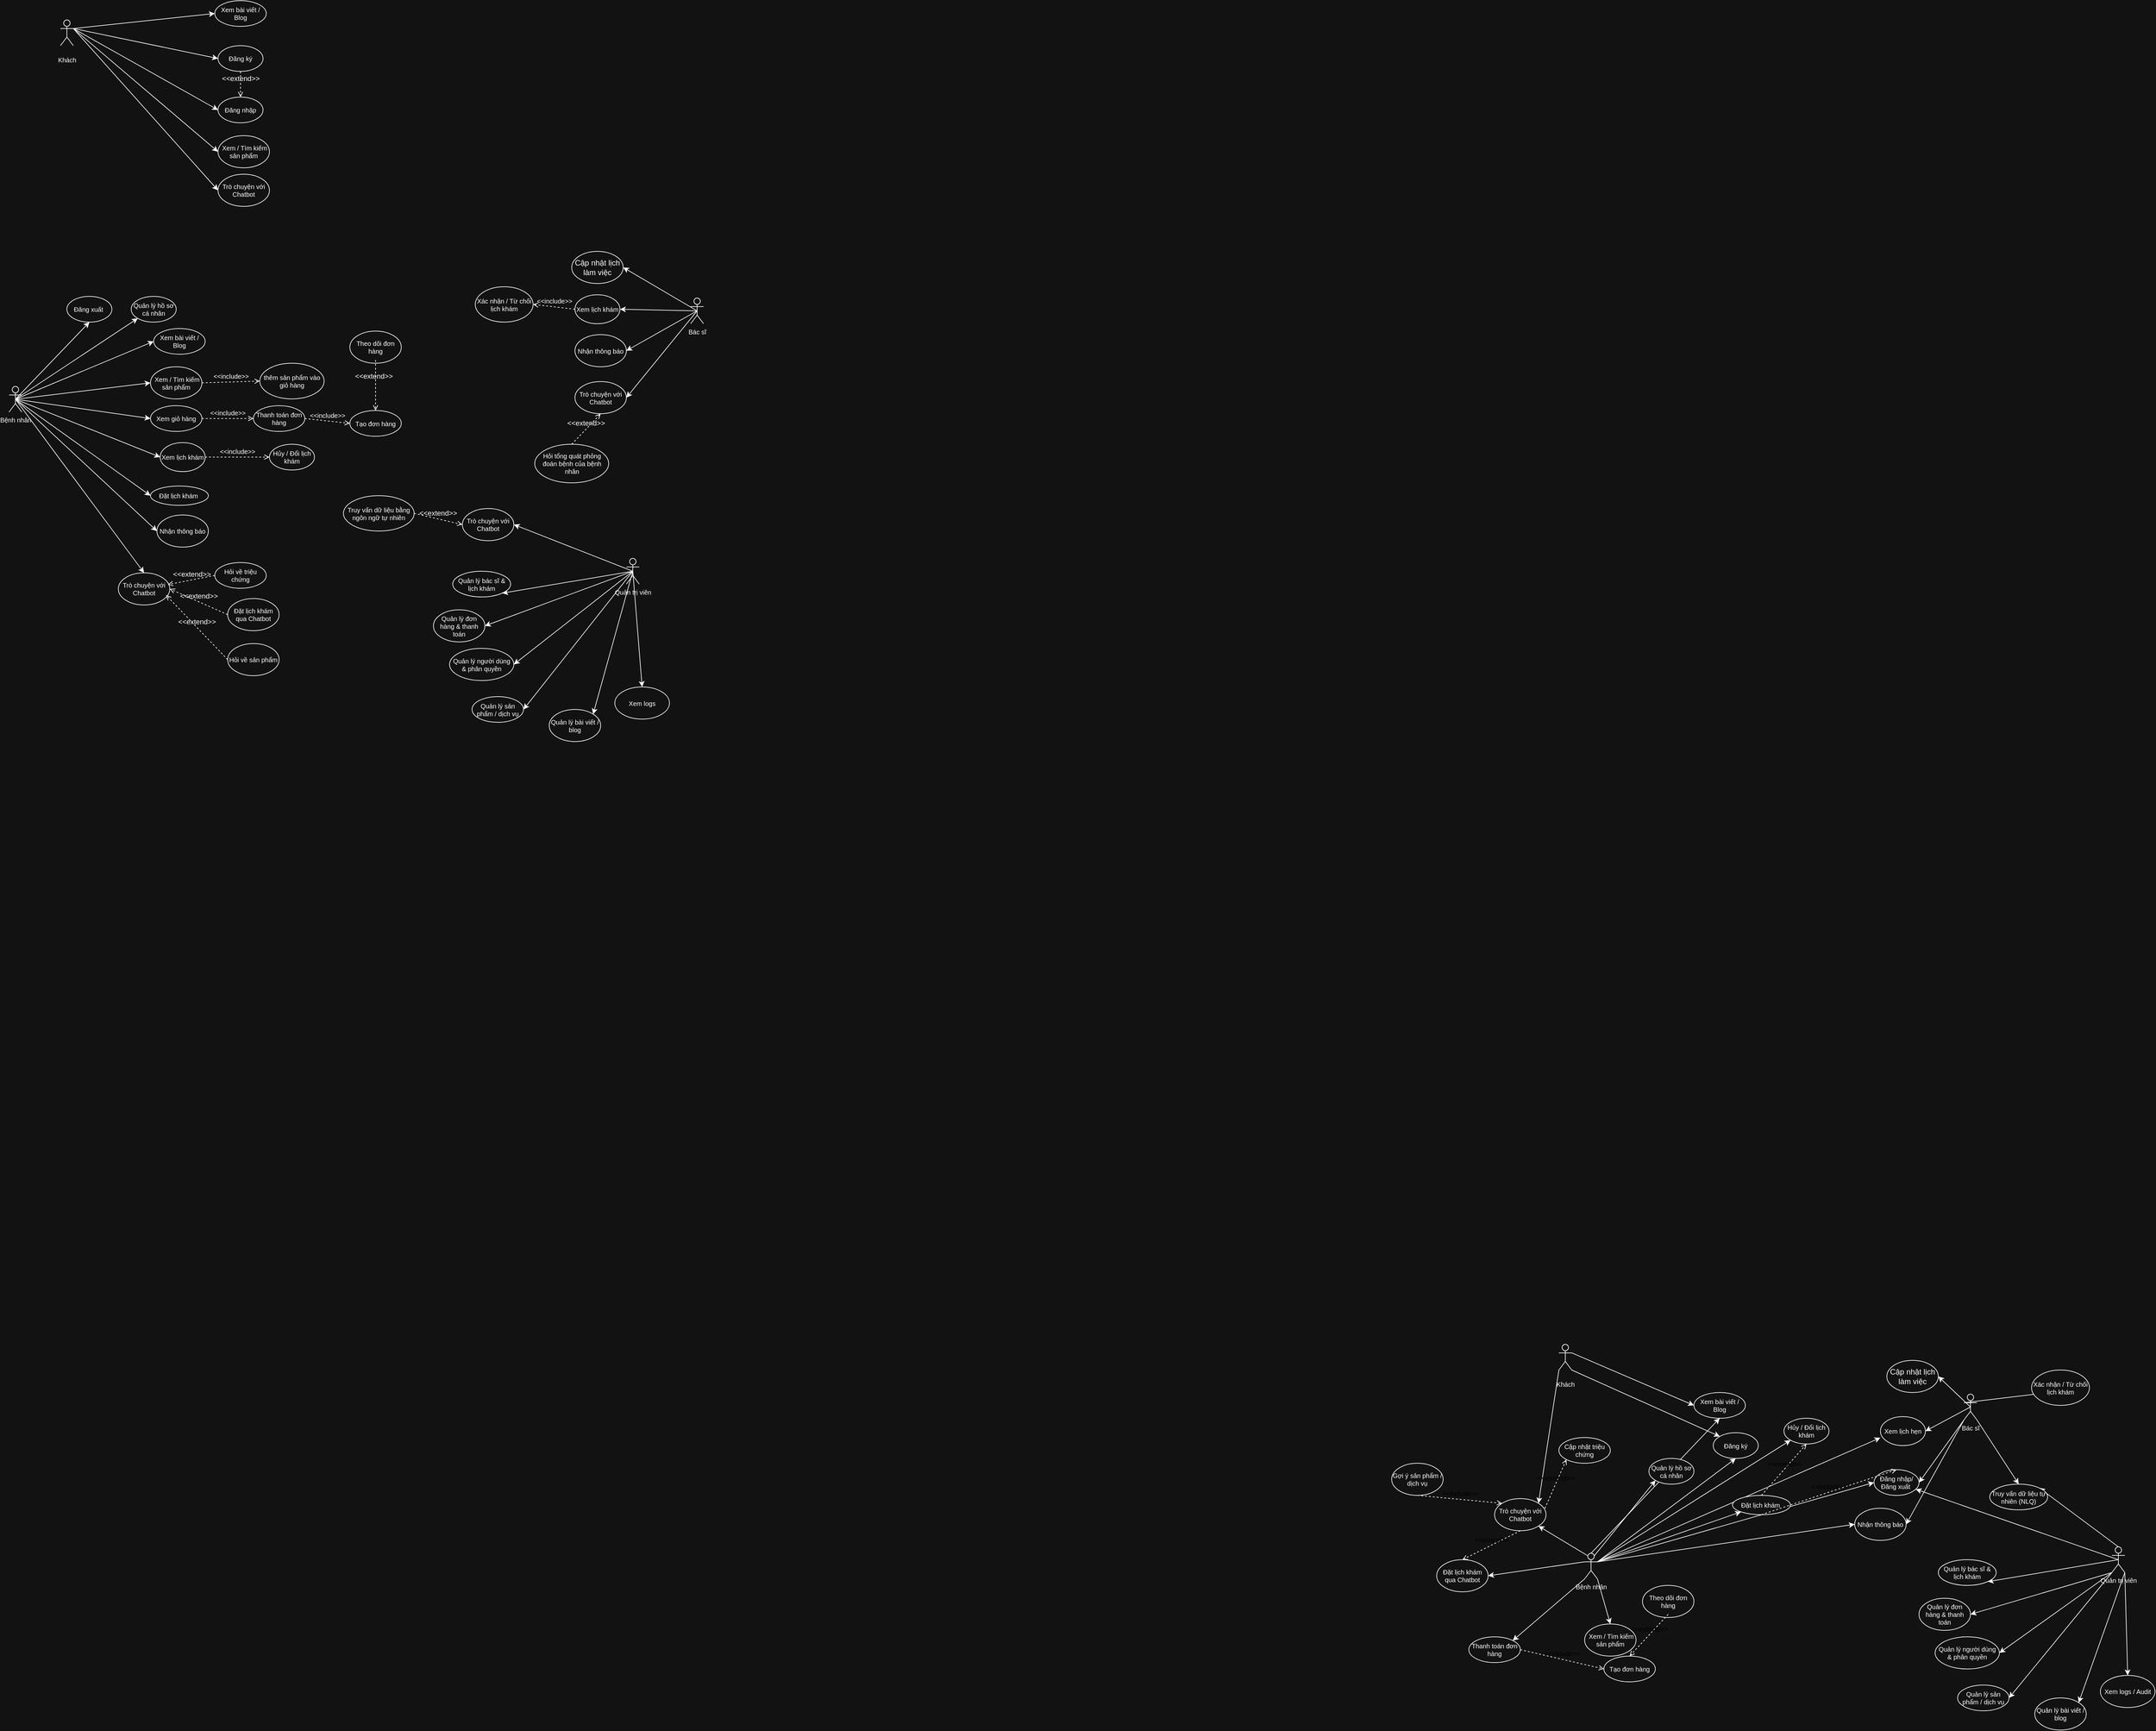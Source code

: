 <mxfile version="28.1.0">
  <diagram name="Tổng quan usecase" id="YtuED7rXSWkW6mltu2dS">
    <mxGraphModel dx="3809" dy="1382" grid="1" gridSize="10" guides="1" tooltips="1" connect="1" arrows="1" fold="1" page="1" pageScale="1" pageWidth="827" pageHeight="1169" background="#121212" math="0" shadow="0">
      <root>
        <mxCell id="0" />
        <mxCell id="1" parent="0" />
        <mxCell id="6rnab73OeRJo71UnPsnl-2" style="rounded=0;orthogonalLoop=1;jettySize=auto;html=1;exitX=0.5;exitY=0.5;exitDx=0;exitDy=0;exitPerimeter=0;entryX=0;entryY=1;entryDx=0;entryDy=0;fontSize=10;strokeColor=#FFFFFF;fillColor=#FFFFFF;" parent="1" source="6rnab73OeRJo71UnPsnl-13" target="6rnab73OeRJo71UnPsnl-35" edge="1">
          <mxGeometry relative="1" as="geometry" />
        </mxCell>
        <mxCell id="6rnab73OeRJo71UnPsnl-3" style="rounded=0;orthogonalLoop=1;jettySize=auto;html=1;exitX=0.5;exitY=0.5;exitDx=0;exitDy=0;exitPerimeter=0;entryX=0.5;entryY=1;entryDx=0;entryDy=0;fontSize=10;strokeColor=#FFFFFF;fillColor=#FFFFFF;" parent="1" source="6rnab73OeRJo71UnPsnl-13" target="6rnab73OeRJo71UnPsnl-34" edge="1">
          <mxGeometry relative="1" as="geometry" />
        </mxCell>
        <mxCell id="6rnab73OeRJo71UnPsnl-4" style="rounded=0;orthogonalLoop=1;jettySize=auto;html=1;exitX=0.5;exitY=0.5;exitDx=0;exitDy=0;exitPerimeter=0;entryX=0;entryY=0.5;entryDx=0;entryDy=0;fontSize=10;strokeColor=#FFFFFF;fillColor=#FFFFFF;" parent="1" source="6rnab73OeRJo71UnPsnl-13" target="6rnab73OeRJo71UnPsnl-36" edge="1">
          <mxGeometry relative="1" as="geometry" />
        </mxCell>
        <mxCell id="6rnab73OeRJo71UnPsnl-5" style="rounded=0;orthogonalLoop=1;jettySize=auto;html=1;exitX=0.5;exitY=0.5;exitDx=0;exitDy=0;exitPerimeter=0;entryX=0;entryY=0.5;entryDx=0;entryDy=0;fontSize=10;strokeColor=#FFFFFF;fillColor=#FFFFFF;" parent="1" source="6rnab73OeRJo71UnPsnl-13" target="6rnab73OeRJo71UnPsnl-44" edge="1">
          <mxGeometry relative="1" as="geometry" />
        </mxCell>
        <mxCell id="6rnab73OeRJo71UnPsnl-6" style="rounded=0;orthogonalLoop=1;jettySize=auto;html=1;exitX=0.5;exitY=0.5;exitDx=0;exitDy=0;exitPerimeter=0;entryX=0;entryY=0.5;entryDx=0;entryDy=0;fontSize=10;strokeColor=#FFFFFF;fillColor=#FFFFFF;" parent="1" source="6rnab73OeRJo71UnPsnl-13" target="6rnab73OeRJo71UnPsnl-40" edge="1">
          <mxGeometry relative="1" as="geometry" />
        </mxCell>
        <mxCell id="6rnab73OeRJo71UnPsnl-7" style="rounded=0;orthogonalLoop=1;jettySize=auto;html=1;exitX=0.5;exitY=0.5;exitDx=0;exitDy=0;exitPerimeter=0;entryX=0.5;entryY=0;entryDx=0;entryDy=0;fontSize=10;strokeColor=#FFFFFF;fillColor=#FFFFFF;" parent="1" source="6rnab73OeRJo71UnPsnl-13" target="6rnab73OeRJo71UnPsnl-42" edge="1">
          <mxGeometry relative="1" as="geometry" />
        </mxCell>
        <mxCell id="6rnab73OeRJo71UnPsnl-9" style="rounded=0;orthogonalLoop=1;jettySize=auto;html=1;exitX=0.5;exitY=0.5;exitDx=0;exitDy=0;exitPerimeter=0;entryX=0;entryY=0.5;entryDx=0;entryDy=0;fontSize=10;strokeColor=#FFFFFF;fillColor=#FFFFFF;" parent="1" source="6rnab73OeRJo71UnPsnl-13" target="6rnab73OeRJo71UnPsnl-45" edge="1">
          <mxGeometry relative="1" as="geometry" />
        </mxCell>
        <mxCell id="6rnab73OeRJo71UnPsnl-10" style="rounded=0;orthogonalLoop=1;jettySize=auto;html=1;exitX=0.5;exitY=0.5;exitDx=0;exitDy=0;exitPerimeter=0;entryX=0;entryY=0.5;entryDx=0;entryDy=0;fontSize=10;strokeColor=#FFFFFF;fillColor=#FFFFFF;" parent="1" source="6rnab73OeRJo71UnPsnl-13" target="emIFQkIN_60Ksdg_QMY8-164" edge="1">
          <mxGeometry relative="1" as="geometry" />
        </mxCell>
        <mxCell id="6rnab73OeRJo71UnPsnl-11" style="rounded=0;orthogonalLoop=1;jettySize=auto;html=1;exitX=0.5;exitY=0.5;exitDx=0;exitDy=0;exitPerimeter=0;entryX=0;entryY=0.5;entryDx=0;entryDy=0;strokeColor=#FFFFFF;fillColor=#FFFFFF;" parent="1" source="6rnab73OeRJo71UnPsnl-13" target="6rnab73OeRJo71UnPsnl-49" edge="1">
          <mxGeometry relative="1" as="geometry" />
        </mxCell>
        <mxCell id="6rnab73OeRJo71UnPsnl-13" value="&lt;font style=&quot;color: rgb(255, 255, 255);&quot;&gt;Bệnh nhân&lt;/font&gt;" style="shape=umlActor;verticalLabelPosition=bottom;verticalAlign=top;html=1;outlineConnect=0;fontSize=10;strokeColor=#FFFFFF;fillColor=#121212;" parent="1" vertex="1">
          <mxGeometry x="-260" y="1480" width="20" height="40" as="geometry" />
        </mxCell>
        <mxCell id="6rnab73OeRJo71UnPsnl-22" style="rounded=0;orthogonalLoop=1;jettySize=auto;html=1;exitX=0.5;exitY=0.5;exitDx=0;exitDy=0;exitPerimeter=0;entryX=1;entryY=0.5;entryDx=0;entryDy=0;fontSize=10;strokeColor=#FFFFFF;fillColor=#FFFFFF;" parent="1" source="6rnab73OeRJo71UnPsnl-28" target="6rnab73OeRJo71UnPsnl-55" edge="1">
          <mxGeometry relative="1" as="geometry" />
        </mxCell>
        <mxCell id="6rnab73OeRJo71UnPsnl-23" style="rounded=0;orthogonalLoop=1;jettySize=auto;html=1;exitX=0.5;exitY=0.5;exitDx=0;exitDy=0;exitPerimeter=0;entryX=1;entryY=0.5;entryDx=0;entryDy=0;fontSize=10;strokeColor=#FFFFFF;fillColor=#FFFFFF;" parent="1" source="6rnab73OeRJo71UnPsnl-28" target="6rnab73OeRJo71UnPsnl-51" edge="1">
          <mxGeometry relative="1" as="geometry" />
        </mxCell>
        <mxCell id="6rnab73OeRJo71UnPsnl-24" style="rounded=0;orthogonalLoop=1;jettySize=auto;html=1;exitX=0.5;exitY=0.5;exitDx=0;exitDy=0;exitPerimeter=0;entryX=1;entryY=0;entryDx=0;entryDy=0;fontSize=10;strokeColor=#FFFFFF;fillColor=#FFFFFF;" parent="1" source="6rnab73OeRJo71UnPsnl-28" target="6rnab73OeRJo71UnPsnl-50" edge="1">
          <mxGeometry relative="1" as="geometry" />
        </mxCell>
        <mxCell id="6rnab73OeRJo71UnPsnl-25" style="rounded=0;orthogonalLoop=1;jettySize=auto;html=1;exitX=0.5;exitY=0.5;exitDx=0;exitDy=0;exitPerimeter=0;entryX=1;entryY=1;entryDx=0;entryDy=0;fontSize=10;strokeColor=#FFFFFF;fillColor=#FFFFFF;" parent="1" source="6rnab73OeRJo71UnPsnl-28" target="6rnab73OeRJo71UnPsnl-53" edge="1">
          <mxGeometry relative="1" as="geometry" />
        </mxCell>
        <mxCell id="6rnab73OeRJo71UnPsnl-26" style="rounded=0;orthogonalLoop=1;jettySize=auto;html=1;exitX=0.5;exitY=0.5;exitDx=0;exitDy=0;exitPerimeter=0;entryX=1;entryY=0.5;entryDx=0;entryDy=0;fontSize=10;strokeColor=#FFFFFF;fillColor=#FFFFFF;" parent="1" source="6rnab73OeRJo71UnPsnl-28" target="6rnab73OeRJo71UnPsnl-54" edge="1">
          <mxGeometry relative="1" as="geometry" />
        </mxCell>
        <mxCell id="6rnab73OeRJo71UnPsnl-27" style="rounded=0;orthogonalLoop=1;jettySize=auto;html=1;exitX=0.5;exitY=0.5;exitDx=0;exitDy=0;exitPerimeter=0;entryX=1;entryY=0.5;entryDx=0;entryDy=0;fontSize=10;strokeColor=#FFFFFF;fillColor=#FFFFFF;" parent="1" source="6rnab73OeRJo71UnPsnl-28" target="emIFQkIN_60Ksdg_QMY8-182" edge="1">
          <mxGeometry relative="1" as="geometry" />
        </mxCell>
        <mxCell id="6rnab73OeRJo71UnPsnl-28" value="&lt;font style=&quot;color: rgb(255, 255, 255);&quot;&gt;Quản trị viên&lt;/font&gt;" style="shape=umlActor;verticalLabelPosition=bottom;verticalAlign=top;html=1;outlineConnect=0;fontSize=10;strokeColor=#FFFFFF;fillColor=#121212;" parent="1" vertex="1">
          <mxGeometry x="700" y="1747.5" width="20" height="40" as="geometry" />
        </mxCell>
        <mxCell id="6rnab73OeRJo71UnPsnl-34" value="&lt;span&gt;&lt;font style=&quot;color: rgb(255, 255, 255);&quot;&gt;Đăng xuất&amp;nbsp;&lt;/font&gt;&lt;/span&gt;" style="ellipse;whiteSpace=wrap;html=1;fontSize=10;strokeColor=#FFFFFF;fillColor=#121212;" parent="1" vertex="1">
          <mxGeometry x="-170" y="1340" width="70" height="40" as="geometry" />
        </mxCell>
        <mxCell id="6rnab73OeRJo71UnPsnl-35" value="&lt;span&gt;&lt;font style=&quot;color: rgb(255, 255, 255);&quot;&gt;Quản lý hồ sơ cá nhân&lt;/font&gt;&lt;/span&gt;" style="ellipse;whiteSpace=wrap;html=1;fontSize=10;strokeColor=#FFFFFF;fillColor=#121212;" parent="1" vertex="1">
          <mxGeometry x="-70" y="1340" width="70" height="40" as="geometry" />
        </mxCell>
        <mxCell id="6rnab73OeRJo71UnPsnl-36" value="&lt;span&gt;&lt;font style=&quot;color: rgb(255, 255, 255);&quot;&gt;Đặt lịch khám&amp;nbsp;&lt;/font&gt;&lt;/span&gt;" style="ellipse;whiteSpace=wrap;html=1;fontSize=10;strokeColor=#FFFFFF;fillColor=#121212;" parent="1" vertex="1">
          <mxGeometry x="-40" y="1635" width="90" height="30" as="geometry" />
        </mxCell>
        <mxCell id="6rnab73OeRJo71UnPsnl-38" value="&lt;font style=&quot;color: rgb(255, 255, 255);&quot;&gt;Hủy / Đổi lịch khám&lt;/font&gt;" style="ellipse;whiteSpace=wrap;html=1;fontSize=10;strokeColor=#FFFFFF;fillColor=#121212;" parent="1" vertex="1">
          <mxGeometry x="145" y="1570" width="70" height="40" as="geometry" />
        </mxCell>
        <mxCell id="6rnab73OeRJo71UnPsnl-40" value="&lt;font style=&quot;color: rgb(255, 255, 255);&quot;&gt;Xem lịch khám&lt;/font&gt;" style="ellipse;whiteSpace=wrap;html=1;fontSize=10;strokeColor=#FFFFFF;fillColor=#121212;" parent="1" vertex="1">
          <mxGeometry x="-25" y="1567.5" width="70" height="45" as="geometry" />
        </mxCell>
        <mxCell id="6rnab73OeRJo71UnPsnl-42" value="&lt;font style=&quot;color: rgb(255, 255, 255);&quot;&gt;Trò chuyện với Chatbot&lt;/font&gt;" style="ellipse;whiteSpace=wrap;html=1;fontSize=10;strokeColor=#FFFFFF;fillColor=#121212;" parent="1" vertex="1">
          <mxGeometry x="-90" y="1770" width="80" height="50" as="geometry" />
        </mxCell>
        <mxCell id="6rnab73OeRJo71UnPsnl-43" value="&lt;font style=&quot;color: rgb(255, 255, 255);&quot;&gt;Hỏi về triệu chứng&lt;/font&gt;" style="ellipse;whiteSpace=wrap;html=1;fontSize=10;strokeColor=#FFFFFF;fillColor=#121212;" parent="1" vertex="1">
          <mxGeometry x="60" y="1754" width="80" height="40" as="geometry" />
        </mxCell>
        <mxCell id="6rnab73OeRJo71UnPsnl-44" value="&lt;font style=&quot;color: rgb(255, 255, 255);&quot;&gt;Nhận thông báo&lt;/font&gt;" style="ellipse;whiteSpace=wrap;html=1;fontSize=10;strokeColor=#FFFFFF;fillColor=#121212;" parent="1" vertex="1">
          <mxGeometry x="-30" y="1680" width="80" height="50" as="geometry" />
        </mxCell>
        <mxCell id="6rnab73OeRJo71UnPsnl-45" value="&lt;font style=&quot;color: rgb(255, 255, 255);&quot;&gt;&amp;nbsp;Xem / Tìm kiếm sản phẩm&lt;/font&gt;" style="ellipse;whiteSpace=wrap;html=1;fontSize=10;strokeColor=#FFFFFF;fillColor=#121212;" parent="1" vertex="1">
          <mxGeometry x="-40" y="1449.5" width="80" height="50" as="geometry" />
        </mxCell>
        <mxCell id="6rnab73OeRJo71UnPsnl-46" value="&lt;font style=&quot;color: rgb(255, 255, 255);&quot;&gt;Tạo đơn hàng&lt;/font&gt;" style="ellipse;whiteSpace=wrap;html=1;fontSize=10;strokeColor=#FFFFFF;fillColor=#121212;" parent="1" vertex="1">
          <mxGeometry x="270" y="1517.5" width="80" height="40" as="geometry" />
        </mxCell>
        <mxCell id="6rnab73OeRJo71UnPsnl-47" value="&lt;font style=&quot;color: rgb(255, 255, 255);&quot;&gt;Thanh toán đơn hàng&lt;/font&gt;" style="ellipse;whiteSpace=wrap;html=1;fontSize=10;strokeColor=#FFFFFF;fillColor=#121212;" parent="1" vertex="1">
          <mxGeometry x="120" y="1510" width="80" height="40" as="geometry" />
        </mxCell>
        <mxCell id="6rnab73OeRJo71UnPsnl-48" value="&lt;font style=&quot;color: rgb(255, 255, 255);&quot;&gt;Theo dõi đơn hàng&lt;/font&gt;" style="ellipse;whiteSpace=wrap;html=1;fontSize=10;strokeColor=#FFFFFF;fillColor=#121212;" parent="1" vertex="1">
          <mxGeometry x="270" y="1394" width="80" height="50" as="geometry" />
        </mxCell>
        <mxCell id="6rnab73OeRJo71UnPsnl-49" value="&lt;font&gt;&lt;font style=&quot;color: rgb(255, 255, 255);&quot;&gt;Xem bài viết / Blog&lt;/font&gt;&lt;br&gt;&lt;/font&gt;" style="ellipse;whiteSpace=wrap;html=1;fontSize=10;strokeColor=#FFFFFF;fillColor=#121212;" parent="1" vertex="1">
          <mxGeometry x="-35" y="1390" width="80" height="40" as="geometry" />
        </mxCell>
        <mxCell id="6rnab73OeRJo71UnPsnl-50" value="&lt;font style=&quot;color: rgb(255, 255, 255);&quot;&gt;Quản lý bài viết / blog&lt;/font&gt;" style="ellipse;whiteSpace=wrap;html=1;fontSize=10;strokeColor=#FFFFFF;fillColor=#121212;" parent="1" vertex="1">
          <mxGeometry x="580" y="1982.5" width="80" height="50" as="geometry" />
        </mxCell>
        <mxCell id="6rnab73OeRJo71UnPsnl-51" value="&lt;font style=&quot;color: rgb(255, 255, 255);&quot;&gt;Quản lý người dùng &amp;amp; phân quyền&lt;/font&gt;" style="ellipse;whiteSpace=wrap;html=1;fontSize=10;strokeColor=#FFFFFF;fillColor=#121212;" parent="1" vertex="1">
          <mxGeometry x="425" y="1887.5" width="100" height="50" as="geometry" />
        </mxCell>
        <mxCell id="6rnab73OeRJo71UnPsnl-52" style="edgeStyle=orthogonalEdgeStyle;rounded=0;orthogonalLoop=1;jettySize=auto;html=1;exitX=0.5;exitY=1;exitDx=0;exitDy=0;strokeColor=#FFFFFF;fillColor=#FFFFFF;" parent="1" source="6rnab73OeRJo71UnPsnl-53" edge="1">
          <mxGeometry relative="1" as="geometry">
            <mxPoint x="470" y="1797.5" as="targetPoint" />
          </mxGeometry>
        </mxCell>
        <mxCell id="6rnab73OeRJo71UnPsnl-53" value="&lt;font style=&quot;color: rgb(255, 255, 255);&quot;&gt;Quản lý bác sĩ &amp;amp; lịch khám&lt;/font&gt;" style="ellipse;whiteSpace=wrap;html=1;fontSize=10;strokeColor=#FFFFFF;fillColor=#121212;" parent="1" vertex="1">
          <mxGeometry x="430" y="1767.5" width="90" height="40" as="geometry" />
        </mxCell>
        <mxCell id="6rnab73OeRJo71UnPsnl-54" value="&lt;font style=&quot;color: rgb(255, 255, 255);&quot;&gt;Quản lý sản phẩm / dịch vụ&lt;/font&gt;" style="ellipse;whiteSpace=wrap;html=1;fontSize=10;strokeColor=#FFFFFF;fillColor=#121212;" parent="1" vertex="1">
          <mxGeometry x="460" y="1962.5" width="80" height="40" as="geometry" />
        </mxCell>
        <mxCell id="6rnab73OeRJo71UnPsnl-55" value="&lt;font style=&quot;color: rgb(255, 255, 255);&quot;&gt;Quản lý đơn hàng &amp;amp; thanh toán&lt;/font&gt;" style="ellipse;whiteSpace=wrap;html=1;fontSize=10;strokeColor=#FFFFFF;fillColor=#121212;" parent="1" vertex="1">
          <mxGeometry x="400" y="1827.5" width="80" height="50" as="geometry" />
        </mxCell>
        <mxCell id="6rnab73OeRJo71UnPsnl-56" value="&lt;font style=&quot;color: rgb(255, 255, 255);&quot;&gt;Truy vấn dữ liệu bằng ngôn ngữ tự nhiên&lt;/font&gt;" style="ellipse;whiteSpace=wrap;html=1;fontSize=10;strokeColor=#FFFFFF;fillColor=#121212;" parent="1" vertex="1">
          <mxGeometry x="260" y="1650" width="110" height="55" as="geometry" />
        </mxCell>
        <mxCell id="6rnab73OeRJo71UnPsnl-57" value="&lt;font style=&quot;color: rgb(255, 255, 255);&quot;&gt;Xem logs&lt;/font&gt;" style="ellipse;whiteSpace=wrap;html=1;fontSize=10;strokeColor=#FFFFFF;fillColor=#121212;" parent="1" vertex="1">
          <mxGeometry x="682" y="1947.5" width="85" height="50" as="geometry" />
        </mxCell>
        <mxCell id="6rnab73OeRJo71UnPsnl-58" value="&lt;font style=&quot;color: rgb(255, 255, 255);&quot;&gt;Hỏi về sản phẩm&lt;/font&gt;" style="ellipse;whiteSpace=wrap;html=1;fontSize=10;strokeColor=#FFFFFF;fillColor=#121212;" parent="1" vertex="1">
          <mxGeometry x="80" y="1880" width="80" height="50" as="geometry" />
        </mxCell>
        <mxCell id="6rnab73OeRJo71UnPsnl-60" value="&lt;font style=&quot;color: rgb(255, 255, 255);&quot;&gt;Đặt lịch khám qua Chatbot&lt;/font&gt;" style="ellipse;whiteSpace=wrap;html=1;fontSize=10;strokeColor=#FFFFFF;fillColor=#121212;" parent="1" vertex="1">
          <mxGeometry x="80" y="1810" width="80" height="50" as="geometry" />
        </mxCell>
        <mxCell id="6rnab73OeRJo71UnPsnl-62" value="&lt;font style=&quot;color: rgb(255, 255, 255);&quot;&gt;&amp;lt;&amp;lt;include&amp;gt;&amp;gt;&lt;/font&gt;" style="html=1;verticalAlign=bottom;labelBackgroundColor=none;endArrow=open;endFill=0;dashed=1;rounded=0;exitX=1;exitY=0.5;exitDx=0;exitDy=0;entryX=0;entryY=0.5;entryDx=0;entryDy=0;fontSize=10;strokeColor=#FFFFFF;fillColor=#FFFFFF;" parent="1" source="6rnab73OeRJo71UnPsnl-47" target="6rnab73OeRJo71UnPsnl-46" edge="1">
          <mxGeometry width="160" relative="1" as="geometry">
            <mxPoint x="370" y="1655" as="sourcePoint" />
            <mxPoint x="530" y="1655" as="targetPoint" />
          </mxGeometry>
        </mxCell>
        <mxCell id="6rnab73OeRJo71UnPsnl-63" style="rounded=0;orthogonalLoop=1;jettySize=auto;html=1;exitX=0.5;exitY=0.5;exitDx=0;exitDy=0;exitPerimeter=0;entryX=0.5;entryY=0;entryDx=0;entryDy=0;fontSize=10;strokeColor=#FFFFFF;fillColor=#FFFFFF;" parent="1" source="6rnab73OeRJo71UnPsnl-28" target="6rnab73OeRJo71UnPsnl-57" edge="1">
          <mxGeometry relative="1" as="geometry" />
        </mxCell>
        <mxCell id="6rnab73OeRJo71UnPsnl-64" value="&lt;font style=&quot;color: rgb(255, 255, 255);&quot;&gt;&amp;lt;&amp;lt;extend&amp;gt;&amp;gt;&lt;/font&gt;" style="html=1;verticalAlign=bottom;labelBackgroundColor=none;endArrow=open;endFill=0;dashed=1;rounded=0;exitX=0.5;exitY=0.9;exitDx=0;exitDy=0;entryX=0.5;entryY=0;entryDx=0;entryDy=0;exitPerimeter=0;strokeColor=#FFFFFF;fillColor=#FFFFFF;" parent="1" source="6rnab73OeRJo71UnPsnl-48" target="6rnab73OeRJo71UnPsnl-46" edge="1">
          <mxGeometry x="-0.15" y="-3" width="160" relative="1" as="geometry">
            <mxPoint x="380" y="1475" as="sourcePoint" />
            <mxPoint x="540" y="1475" as="targetPoint" />
            <mxPoint as="offset" />
          </mxGeometry>
        </mxCell>
        <mxCell id="emIFQkIN_60Ksdg_QMY8-71" style="rounded=0;orthogonalLoop=1;jettySize=auto;html=1;exitX=1;exitY=0.333;exitDx=0;exitDy=0;exitPerimeter=0;entryX=0.5;entryY=1;entryDx=0;entryDy=0;fontSize=10;strokeColor=#FFFFFF;fillColor=#FFFFFF;" parent="1" source="emIFQkIN_60Ksdg_QMY8-83" target="emIFQkIN_60Ksdg_QMY8-103" edge="1">
          <mxGeometry relative="1" as="geometry" />
        </mxCell>
        <mxCell id="emIFQkIN_60Ksdg_QMY8-72" style="rounded=0;orthogonalLoop=1;jettySize=auto;html=1;exitX=0.75;exitY=0.1;exitDx=0;exitDy=0;exitPerimeter=0;entryX=0;entryY=1;entryDx=0;entryDy=0;fontSize=10;strokeColor=#FFFFFF;fillColor=#FFFFFF;" parent="1" source="emIFQkIN_60Ksdg_QMY8-83" target="emIFQkIN_60Ksdg_QMY8-105" edge="1">
          <mxGeometry relative="1" as="geometry" />
        </mxCell>
        <mxCell id="emIFQkIN_60Ksdg_QMY8-73" style="rounded=0;orthogonalLoop=1;jettySize=auto;html=1;exitX=1;exitY=0.333;exitDx=0;exitDy=0;exitPerimeter=0;entryX=0;entryY=0.5;entryDx=0;entryDy=0;fontSize=10;strokeColor=#FFFFFF;fillColor=#FFFFFF;" parent="1" source="emIFQkIN_60Ksdg_QMY8-83" target="emIFQkIN_60Ksdg_QMY8-104" edge="1">
          <mxGeometry relative="1" as="geometry" />
        </mxCell>
        <mxCell id="emIFQkIN_60Ksdg_QMY8-74" style="rounded=0;orthogonalLoop=1;jettySize=auto;html=1;exitX=1;exitY=0.333;exitDx=0;exitDy=0;exitPerimeter=0;entryX=0;entryY=1;entryDx=0;entryDy=0;fontSize=10;strokeColor=#FFFFFF;fillColor=#FFFFFF;" parent="1" source="emIFQkIN_60Ksdg_QMY8-83" target="emIFQkIN_60Ksdg_QMY8-106" edge="1">
          <mxGeometry relative="1" as="geometry" />
        </mxCell>
        <mxCell id="emIFQkIN_60Ksdg_QMY8-75" style="rounded=0;orthogonalLoop=1;jettySize=auto;html=1;exitX=1;exitY=0.333;exitDx=0;exitDy=0;exitPerimeter=0;entryX=0;entryY=0.5;entryDx=0;entryDy=0;fontSize=10;strokeColor=#FFFFFF;fillColor=#FFFFFF;" parent="1" source="emIFQkIN_60Ksdg_QMY8-83" target="emIFQkIN_60Ksdg_QMY8-114" edge="1">
          <mxGeometry relative="1" as="geometry" />
        </mxCell>
        <mxCell id="emIFQkIN_60Ksdg_QMY8-76" style="rounded=0;orthogonalLoop=1;jettySize=auto;html=1;exitX=1;exitY=0.333;exitDx=0;exitDy=0;exitPerimeter=0;entryX=-0.002;entryY=0.73;entryDx=0;entryDy=0;fontSize=10;entryPerimeter=0;strokeColor=#FFFFFF;fillColor=#FFFFFF;" parent="1" source="emIFQkIN_60Ksdg_QMY8-83" target="emIFQkIN_60Ksdg_QMY8-110" edge="1">
          <mxGeometry relative="1" as="geometry" />
        </mxCell>
        <mxCell id="emIFQkIN_60Ksdg_QMY8-77" style="rounded=0;orthogonalLoop=1;jettySize=auto;html=1;exitX=0.25;exitY=0.1;exitDx=0;exitDy=0;exitPerimeter=0;entryX=1;entryY=1;entryDx=0;entryDy=0;fontSize=10;strokeColor=#FFFFFF;fillColor=#FFFFFF;" parent="1" source="emIFQkIN_60Ksdg_QMY8-83" target="emIFQkIN_60Ksdg_QMY8-112" edge="1">
          <mxGeometry relative="1" as="geometry" />
        </mxCell>
        <mxCell id="emIFQkIN_60Ksdg_QMY8-78" style="rounded=0;orthogonalLoop=1;jettySize=auto;html=1;exitX=0;exitY=0.333;exitDx=0;exitDy=0;exitPerimeter=0;entryX=1;entryY=0.5;entryDx=0;entryDy=0;fontSize=10;strokeColor=#FFFFFF;fillColor=#FFFFFF;" parent="1" source="emIFQkIN_60Ksdg_QMY8-83" target="emIFQkIN_60Ksdg_QMY8-130" edge="1">
          <mxGeometry relative="1" as="geometry">
            <mxPoint x="2138.284" y="3321.213" as="targetPoint" />
          </mxGeometry>
        </mxCell>
        <mxCell id="emIFQkIN_60Ksdg_QMY8-79" style="rounded=0;orthogonalLoop=1;jettySize=auto;html=1;exitX=1;exitY=1;exitDx=0;exitDy=0;exitPerimeter=0;entryX=0.5;entryY=0;entryDx=0;entryDy=0;fontSize=10;strokeColor=#FFFFFF;fillColor=#FFFFFF;" parent="1" source="emIFQkIN_60Ksdg_QMY8-83" target="emIFQkIN_60Ksdg_QMY8-115" edge="1">
          <mxGeometry relative="1" as="geometry" />
        </mxCell>
        <mxCell id="emIFQkIN_60Ksdg_QMY8-80" style="rounded=0;orthogonalLoop=1;jettySize=auto;html=1;exitX=0;exitY=1;exitDx=0;exitDy=0;exitPerimeter=0;entryX=1;entryY=0;entryDx=0;entryDy=0;fontSize=10;strokeColor=#FFFFFF;fillColor=#FFFFFF;" parent="1" source="emIFQkIN_60Ksdg_QMY8-83" target="emIFQkIN_60Ksdg_QMY8-117" edge="1">
          <mxGeometry relative="1" as="geometry" />
        </mxCell>
        <mxCell id="emIFQkIN_60Ksdg_QMY8-81" style="rounded=0;orthogonalLoop=1;jettySize=auto;html=1;exitX=0.5;exitY=0;exitDx=0;exitDy=0;exitPerimeter=0;entryX=0.5;entryY=1;entryDx=0;entryDy=0;strokeColor=#FFFFFF;fillColor=#FFFFFF;" parent="1" source="emIFQkIN_60Ksdg_QMY8-83" target="emIFQkIN_60Ksdg_QMY8-119" edge="1">
          <mxGeometry relative="1" as="geometry" />
        </mxCell>
        <mxCell id="emIFQkIN_60Ksdg_QMY8-82" style="rounded=0;orthogonalLoop=1;jettySize=auto;html=1;exitX=1;exitY=0.333;exitDx=0;exitDy=0;exitPerimeter=0;entryX=0;entryY=1;entryDx=0;entryDy=0;strokeColor=#FFFFFF;fillColor=#FFFFFF;" parent="1" source="emIFQkIN_60Ksdg_QMY8-83" target="emIFQkIN_60Ksdg_QMY8-108" edge="1">
          <mxGeometry relative="1" as="geometry" />
        </mxCell>
        <mxCell id="emIFQkIN_60Ksdg_QMY8-83" value="&lt;font style=&quot;color: rgb(255, 255, 255);&quot;&gt;Bệnh nhân&lt;/font&gt;" style="shape=umlActor;verticalLabelPosition=bottom;verticalAlign=top;html=1;outlineConnect=0;fontSize=10;strokeColor=#FFFFFF;fillColor=#121212;" parent="1" vertex="1">
          <mxGeometry x="2190" y="3295" width="20" height="40" as="geometry" />
        </mxCell>
        <mxCell id="emIFQkIN_60Ksdg_QMY8-84" style="rounded=0;orthogonalLoop=1;jettySize=auto;html=1;exitX=0;exitY=1;exitDx=0;exitDy=0;exitPerimeter=0;entryX=1;entryY=0.5;entryDx=0;entryDy=0;fontSize=10;strokeColor=#FFFFFF;fillColor=#FFFFFF;" parent="1" source="emIFQkIN_60Ksdg_QMY8-90" target="emIFQkIN_60Ksdg_QMY8-104" edge="1">
          <mxGeometry relative="1" as="geometry" />
        </mxCell>
        <mxCell id="emIFQkIN_60Ksdg_QMY8-85" style="rounded=0;orthogonalLoop=1;jettySize=auto;html=1;exitX=0;exitY=0.333;exitDx=0;exitDy=0;exitPerimeter=0;entryX=1;entryY=0.5;entryDx=0;entryDy=0;strokeColor=#FFFFFF;fillColor=#FFFFFF;" parent="1" source="emIFQkIN_60Ksdg_QMY8-90" target="emIFQkIN_60Ksdg_QMY8-111" edge="1">
          <mxGeometry relative="1" as="geometry" />
        </mxCell>
        <mxCell id="emIFQkIN_60Ksdg_QMY8-86" style="rounded=0;orthogonalLoop=1;jettySize=auto;html=1;exitX=0.5;exitY=0.5;exitDx=0;exitDy=0;exitPerimeter=0;entryX=1;entryY=0.5;entryDx=0;entryDy=0;strokeColor=#FFFFFF;fillColor=#FFFFFF;" parent="1" source="emIFQkIN_60Ksdg_QMY8-90" target="emIFQkIN_60Ksdg_QMY8-110" edge="1">
          <mxGeometry relative="1" as="geometry" />
        </mxCell>
        <mxCell id="emIFQkIN_60Ksdg_QMY8-87" style="rounded=0;orthogonalLoop=1;jettySize=auto;html=1;exitX=0.5;exitY=0.5;exitDx=0;exitDy=0;exitPerimeter=0;entryX=1;entryY=0.5;entryDx=0;entryDy=0;strokeColor=#FFFFFF;fillColor=#FFFFFF;" parent="1" source="emIFQkIN_60Ksdg_QMY8-90" target="emIFQkIN_60Ksdg_QMY8-136" edge="1">
          <mxGeometry relative="1" as="geometry" />
        </mxCell>
        <mxCell id="emIFQkIN_60Ksdg_QMY8-88" style="rounded=0;orthogonalLoop=1;jettySize=auto;html=1;exitX=0;exitY=1;exitDx=0;exitDy=0;exitPerimeter=0;entryX=1;entryY=0.5;entryDx=0;entryDy=0;strokeColor=#FFFFFF;fillColor=#FFFFFF;" parent="1" source="emIFQkIN_60Ksdg_QMY8-90" target="emIFQkIN_60Ksdg_QMY8-114" edge="1">
          <mxGeometry relative="1" as="geometry" />
        </mxCell>
        <mxCell id="emIFQkIN_60Ksdg_QMY8-89" style="rounded=0;orthogonalLoop=1;jettySize=auto;html=1;exitX=1;exitY=1;exitDx=0;exitDy=0;exitPerimeter=0;entryX=0.5;entryY=0;entryDx=0;entryDy=0;strokeColor=#FFFFFF;fillColor=#FFFFFF;" parent="1" source="emIFQkIN_60Ksdg_QMY8-90" target="emIFQkIN_60Ksdg_QMY8-126" edge="1">
          <mxGeometry relative="1" as="geometry" />
        </mxCell>
        <mxCell id="emIFQkIN_60Ksdg_QMY8-90" value="&lt;font style=&quot;color: rgb(255, 255, 255);&quot;&gt;Bác sĩ&lt;/font&gt;" style="shape=umlActor;verticalLabelPosition=bottom;verticalAlign=top;html=1;outlineConnect=0;fontSize=10;strokeColor=#FFFFFF;fillColor=#121212;" parent="1" vertex="1">
          <mxGeometry x="2780" y="3047.5" width="20" height="40" as="geometry" />
        </mxCell>
        <mxCell id="emIFQkIN_60Ksdg_QMY8-91" style="rounded=0;orthogonalLoop=1;jettySize=auto;html=1;exitX=0.5;exitY=0.5;exitDx=0;exitDy=0;exitPerimeter=0;fontSize=10;strokeColor=#FFFFFF;fillColor=#FFFFFF;" parent="1" source="emIFQkIN_60Ksdg_QMY8-98" target="emIFQkIN_60Ksdg_QMY8-104" edge="1">
          <mxGeometry relative="1" as="geometry" />
        </mxCell>
        <mxCell id="emIFQkIN_60Ksdg_QMY8-92" style="rounded=0;orthogonalLoop=1;jettySize=auto;html=1;exitX=0;exitY=1;exitDx=0;exitDy=0;exitPerimeter=0;entryX=1;entryY=0.5;entryDx=0;entryDy=0;fontSize=10;strokeColor=#FFFFFF;fillColor=#FFFFFF;" parent="1" source="emIFQkIN_60Ksdg_QMY8-98" target="emIFQkIN_60Ksdg_QMY8-125" edge="1">
          <mxGeometry relative="1" as="geometry" />
        </mxCell>
        <mxCell id="emIFQkIN_60Ksdg_QMY8-93" style="rounded=0;orthogonalLoop=1;jettySize=auto;html=1;exitX=0;exitY=1;exitDx=0;exitDy=0;exitPerimeter=0;entryX=1;entryY=0.5;entryDx=0;entryDy=0;fontSize=10;strokeColor=#FFFFFF;fillColor=#FFFFFF;" parent="1" source="emIFQkIN_60Ksdg_QMY8-98" target="emIFQkIN_60Ksdg_QMY8-121" edge="1">
          <mxGeometry relative="1" as="geometry" />
        </mxCell>
        <mxCell id="emIFQkIN_60Ksdg_QMY8-94" style="rounded=0;orthogonalLoop=1;jettySize=auto;html=1;exitX=1;exitY=1;exitDx=0;exitDy=0;exitPerimeter=0;entryX=1;entryY=0;entryDx=0;entryDy=0;fontSize=10;strokeColor=#FFFFFF;fillColor=#FFFFFF;" parent="1" source="emIFQkIN_60Ksdg_QMY8-98" target="emIFQkIN_60Ksdg_QMY8-120" edge="1">
          <mxGeometry relative="1" as="geometry" />
        </mxCell>
        <mxCell id="emIFQkIN_60Ksdg_QMY8-95" style="rounded=0;orthogonalLoop=1;jettySize=auto;html=1;exitX=0.5;exitY=0.5;exitDx=0;exitDy=0;exitPerimeter=0;entryX=1;entryY=1;entryDx=0;entryDy=0;fontSize=10;strokeColor=#FFFFFF;fillColor=#FFFFFF;" parent="1" source="emIFQkIN_60Ksdg_QMY8-98" target="emIFQkIN_60Ksdg_QMY8-123" edge="1">
          <mxGeometry relative="1" as="geometry" />
        </mxCell>
        <mxCell id="emIFQkIN_60Ksdg_QMY8-96" style="rounded=0;orthogonalLoop=1;jettySize=auto;html=1;exitX=0;exitY=1;exitDx=0;exitDy=0;exitPerimeter=0;entryX=1;entryY=0.5;entryDx=0;entryDy=0;fontSize=10;strokeColor=#FFFFFF;fillColor=#FFFFFF;" parent="1" source="emIFQkIN_60Ksdg_QMY8-98" target="emIFQkIN_60Ksdg_QMY8-124" edge="1">
          <mxGeometry relative="1" as="geometry" />
        </mxCell>
        <mxCell id="emIFQkIN_60Ksdg_QMY8-97" style="rounded=0;orthogonalLoop=1;jettySize=auto;html=1;exitX=0.5;exitY=0;exitDx=0;exitDy=0;exitPerimeter=0;entryX=1;entryY=0;entryDx=0;entryDy=0;fontSize=10;strokeColor=#FFFFFF;fillColor=#FFFFFF;" parent="1" source="emIFQkIN_60Ksdg_QMY8-98" target="emIFQkIN_60Ksdg_QMY8-126" edge="1">
          <mxGeometry relative="1" as="geometry" />
        </mxCell>
        <mxCell id="emIFQkIN_60Ksdg_QMY8-98" value="&lt;font style=&quot;color: rgb(255, 255, 255);&quot;&gt;Quản trị viên&lt;/font&gt;" style="shape=umlActor;verticalLabelPosition=bottom;verticalAlign=top;html=1;outlineConnect=0;fontSize=10;strokeColor=#FFFFFF;fillColor=#121212;" parent="1" vertex="1">
          <mxGeometry x="3010" y="3285" width="20" height="40" as="geometry" />
        </mxCell>
        <mxCell id="emIFQkIN_60Ksdg_QMY8-99" style="rounded=0;orthogonalLoop=1;jettySize=auto;html=1;exitX=1;exitY=1;exitDx=0;exitDy=0;exitPerimeter=0;entryX=0;entryY=0;entryDx=0;entryDy=0;fontSize=10;strokeColor=#FFFFFF;fillColor=#FFFFFF;" parent="1" source="emIFQkIN_60Ksdg_QMY8-102" target="emIFQkIN_60Ksdg_QMY8-103" edge="1">
          <mxGeometry relative="1" as="geometry" />
        </mxCell>
        <mxCell id="emIFQkIN_60Ksdg_QMY8-100" style="rounded=0;orthogonalLoop=1;jettySize=auto;html=1;exitX=1;exitY=0.333;exitDx=0;exitDy=0;exitPerimeter=0;entryX=0;entryY=0.5;entryDx=0;entryDy=0;fontSize=10;strokeColor=#FFFFFF;fillColor=#FFFFFF;" parent="1" source="emIFQkIN_60Ksdg_QMY8-102" target="emIFQkIN_60Ksdg_QMY8-119" edge="1">
          <mxGeometry relative="1" as="geometry" />
        </mxCell>
        <mxCell id="emIFQkIN_60Ksdg_QMY8-101" style="rounded=0;orthogonalLoop=1;jettySize=auto;html=1;exitX=0;exitY=1;exitDx=0;exitDy=0;exitPerimeter=0;entryX=1;entryY=0;entryDx=0;entryDy=0;fontSize=10;strokeColor=#FFFFFF;fillColor=#FFFFFF;" parent="1" source="emIFQkIN_60Ksdg_QMY8-102" target="emIFQkIN_60Ksdg_QMY8-112" edge="1">
          <mxGeometry relative="1" as="geometry" />
        </mxCell>
        <mxCell id="emIFQkIN_60Ksdg_QMY8-102" value="&lt;blockquote&gt;&lt;font style=&quot;color: rgb(255, 255, 255);&quot;&gt;Khách&lt;/font&gt;&lt;/blockquote&gt;" style="shape=umlActor;verticalLabelPosition=bottom;verticalAlign=top;html=1;outlineConnect=0;fontSize=10;strokeColor=#FFFFFF;fillColor=#121212;" parent="1" vertex="1">
          <mxGeometry x="2150" y="2970" width="20" height="40" as="geometry" />
        </mxCell>
        <mxCell id="emIFQkIN_60Ksdg_QMY8-103" value="&lt;span&gt;&lt;font style=&quot;color: rgb(255, 255, 255);&quot;&gt;Đăng ký&lt;/font&gt;&lt;/span&gt;" style="ellipse;whiteSpace=wrap;html=1;fontSize=10;strokeColor=#FFFFFF;fillColor=#121212;" parent="1" vertex="1">
          <mxGeometry x="2390" y="3107.5" width="70" height="40" as="geometry" />
        </mxCell>
        <mxCell id="emIFQkIN_60Ksdg_QMY8-104" value="&lt;span&gt;&lt;font style=&quot;color: rgb(255, 255, 255);&quot;&gt;Đăng nhập/ Đăng xuất&amp;nbsp;&lt;/font&gt;&lt;/span&gt;" style="ellipse;whiteSpace=wrap;html=1;fontSize=10;strokeColor=#FFFFFF;fillColor=#121212;" parent="1" vertex="1">
          <mxGeometry x="2640" y="3165" width="70" height="40" as="geometry" />
        </mxCell>
        <mxCell id="emIFQkIN_60Ksdg_QMY8-105" value="&lt;span&gt;&lt;font style=&quot;color: rgb(255, 255, 255);&quot;&gt;Quản lý hồ sơ cá nhân&lt;/font&gt;&lt;/span&gt;" style="ellipse;whiteSpace=wrap;html=1;fontSize=10;strokeColor=#FFFFFF;fillColor=#121212;" parent="1" vertex="1">
          <mxGeometry x="2290" y="3147.5" width="70" height="40" as="geometry" />
        </mxCell>
        <mxCell id="emIFQkIN_60Ksdg_QMY8-106" value="&lt;span&gt;&lt;font style=&quot;color: rgb(255, 255, 255);&quot;&gt;Đặt lịch khám&amp;nbsp;&lt;/font&gt;&lt;/span&gt;" style="ellipse;whiteSpace=wrap;html=1;fontSize=10;strokeColor=#FFFFFF;fillColor=#121212;" parent="1" vertex="1">
          <mxGeometry x="2420" y="3205" width="90" height="30" as="geometry" />
        </mxCell>
        <mxCell id="emIFQkIN_60Ksdg_QMY8-107" value="&amp;lt;&amp;lt;include&amp;gt;&amp;gt;" style="html=1;verticalAlign=bottom;labelBackgroundColor=none;endArrow=open;endFill=0;dashed=1;rounded=0;exitX=0.5;exitY=1;exitDx=0;exitDy=0;entryX=0.5;entryY=0;entryDx=0;entryDy=0;fontSize=10;strokeColor=#FFFFFF;fillColor=#FFFFFF;" parent="1" source="emIFQkIN_60Ksdg_QMY8-106" target="emIFQkIN_60Ksdg_QMY8-104" edge="1">
          <mxGeometry width="160" relative="1" as="geometry">
            <mxPoint x="2470" y="3185" as="sourcePoint" />
            <mxPoint x="2630" y="3185" as="targetPoint" />
          </mxGeometry>
        </mxCell>
        <mxCell id="emIFQkIN_60Ksdg_QMY8-108" value="&lt;font style=&quot;color: rgb(255, 255, 255);&quot;&gt;Hủy / Đổi lịch khám&lt;/font&gt;" style="ellipse;whiteSpace=wrap;html=1;fontSize=10;strokeColor=#FFFFFF;fillColor=#121212;" parent="1" vertex="1">
          <mxGeometry x="2500" y="3085" width="70" height="40" as="geometry" />
        </mxCell>
        <mxCell id="emIFQkIN_60Ksdg_QMY8-109" value="&amp;lt;&amp;lt;extend&amp;gt;&amp;gt;" style="html=1;verticalAlign=bottom;labelBackgroundColor=none;endArrow=open;endFill=0;dashed=1;rounded=0;exitX=0.5;exitY=0;exitDx=0;exitDy=0;entryX=0.5;entryY=1;entryDx=0;entryDy=0;fontSize=10;strokeColor=#FFFFFF;fillColor=#FFFFFF;" parent="1" source="emIFQkIN_60Ksdg_QMY8-106" target="emIFQkIN_60Ksdg_QMY8-108" edge="1">
          <mxGeometry width="160" relative="1" as="geometry">
            <mxPoint x="2470" y="3185" as="sourcePoint" />
            <mxPoint x="2630" y="3185" as="targetPoint" />
          </mxGeometry>
        </mxCell>
        <mxCell id="emIFQkIN_60Ksdg_QMY8-110" value="&lt;font style=&quot;color: rgb(255, 255, 255);&quot;&gt;Xem lịch hẹn&lt;/font&gt;" style="ellipse;whiteSpace=wrap;html=1;fontSize=10;strokeColor=#FFFFFF;fillColor=#121212;" parent="1" vertex="1">
          <mxGeometry x="2650" y="3082.5" width="70" height="45" as="geometry" />
        </mxCell>
        <mxCell id="emIFQkIN_60Ksdg_QMY8-111" value="&lt;font style=&quot;color: rgb(255, 255, 255);&quot;&gt;Xác nhận / Từ chối lịch khám&lt;/font&gt;" style="ellipse;whiteSpace=wrap;html=1;fontSize=10;strokeColor=#FFFFFF;fillColor=#121212;" parent="1" vertex="1">
          <mxGeometry x="2885" y="3010" width="90" height="55" as="geometry" />
        </mxCell>
        <mxCell id="emIFQkIN_60Ksdg_QMY8-112" value="&lt;font style=&quot;color: rgb(255, 255, 255);&quot;&gt;Trò chuyện với Chatbot&lt;/font&gt;" style="ellipse;whiteSpace=wrap;html=1;fontSize=10;strokeColor=#FFFFFF;fillColor=#121212;" parent="1" vertex="1">
          <mxGeometry x="2050" y="3210" width="80" height="50" as="geometry" />
        </mxCell>
        <mxCell id="emIFQkIN_60Ksdg_QMY8-113" value="&lt;font style=&quot;color: rgb(255, 255, 255);&quot;&gt;Cập nhật triệu chứng&lt;/font&gt;" style="ellipse;whiteSpace=wrap;html=1;fontSize=10;strokeColor=#FFFFFF;fillColor=#121212;" parent="1" vertex="1">
          <mxGeometry x="2150" y="3115" width="80" height="40" as="geometry" />
        </mxCell>
        <mxCell id="emIFQkIN_60Ksdg_QMY8-114" value="&lt;font style=&quot;color: rgb(255, 255, 255);&quot;&gt;Nhận thông báo&lt;/font&gt;" style="ellipse;whiteSpace=wrap;html=1;fontSize=10;strokeColor=#FFFFFF;fillColor=#121212;" parent="1" vertex="1">
          <mxGeometry x="2610" y="3225" width="80" height="50" as="geometry" />
        </mxCell>
        <mxCell id="emIFQkIN_60Ksdg_QMY8-115" value="&lt;font style=&quot;color: rgb(255, 255, 255);&quot;&gt;&amp;nbsp;Xem / Tìm kiếm sản phẩm&lt;/font&gt;" style="ellipse;whiteSpace=wrap;html=1;fontSize=10;strokeColor=#FFFFFF;fillColor=#121212;" parent="1" vertex="1">
          <mxGeometry x="2190" y="3405" width="80" height="50" as="geometry" />
        </mxCell>
        <mxCell id="emIFQkIN_60Ksdg_QMY8-116" value="&lt;font style=&quot;color: rgb(255, 255, 255);&quot;&gt;Tạo đơn hàng&lt;/font&gt;" style="ellipse;whiteSpace=wrap;html=1;fontSize=10;strokeColor=#FFFFFF;fillColor=#121212;" parent="1" vertex="1">
          <mxGeometry x="2220" y="3455" width="80" height="40" as="geometry" />
        </mxCell>
        <mxCell id="emIFQkIN_60Ksdg_QMY8-117" value="&lt;font style=&quot;color: rgb(255, 255, 255);&quot;&gt;Thanh toán đơn hàng&lt;/font&gt;" style="ellipse;whiteSpace=wrap;html=1;fontSize=10;strokeColor=#FFFFFF;fillColor=#121212;" parent="1" vertex="1">
          <mxGeometry x="2010" y="3425" width="80" height="40" as="geometry" />
        </mxCell>
        <mxCell id="emIFQkIN_60Ksdg_QMY8-118" value="&lt;font style=&quot;color: rgb(255, 255, 255);&quot;&gt;Theo dõi đơn hàng&lt;/font&gt;" style="ellipse;whiteSpace=wrap;html=1;fontSize=10;strokeColor=#FFFFFF;fillColor=#121212;" parent="1" vertex="1">
          <mxGeometry x="2280" y="3345" width="80" height="50" as="geometry" />
        </mxCell>
        <mxCell id="emIFQkIN_60Ksdg_QMY8-119" value="&lt;font&gt;&lt;font style=&quot;color: rgb(255, 255, 255);&quot;&gt;Xem bài viết / Blog&lt;/font&gt;&lt;br&gt;&lt;/font&gt;" style="ellipse;whiteSpace=wrap;html=1;fontSize=10;strokeColor=#FFFFFF;fillColor=#121212;" parent="1" vertex="1">
          <mxGeometry x="2360" y="3045" width="80" height="40" as="geometry" />
        </mxCell>
        <mxCell id="emIFQkIN_60Ksdg_QMY8-120" value="&lt;font style=&quot;color: rgb(255, 255, 255);&quot;&gt;Quản lý bài viết / blog&lt;/font&gt;" style="ellipse;whiteSpace=wrap;html=1;fontSize=10;strokeColor=#FFFFFF;fillColor=#121212;" parent="1" vertex="1">
          <mxGeometry x="2890" y="3520" width="80" height="50" as="geometry" />
        </mxCell>
        <mxCell id="emIFQkIN_60Ksdg_QMY8-121" value="&lt;font style=&quot;color: rgb(255, 255, 255);&quot;&gt;Quản lý người dùng &amp;amp; phân quyền&lt;/font&gt;" style="ellipse;whiteSpace=wrap;html=1;fontSize=10;strokeColor=#FFFFFF;fillColor=#121212;" parent="1" vertex="1">
          <mxGeometry x="2735" y="3425" width="100" height="50" as="geometry" />
        </mxCell>
        <mxCell id="emIFQkIN_60Ksdg_QMY8-122" style="edgeStyle=orthogonalEdgeStyle;rounded=0;orthogonalLoop=1;jettySize=auto;html=1;exitX=0.5;exitY=1;exitDx=0;exitDy=0;strokeColor=#FFFFFF;fillColor=#FFFFFF;" parent="1" source="emIFQkIN_60Ksdg_QMY8-123" edge="1">
          <mxGeometry relative="1" as="geometry">
            <mxPoint x="2780" y="3335" as="targetPoint" />
          </mxGeometry>
        </mxCell>
        <mxCell id="emIFQkIN_60Ksdg_QMY8-123" value="&lt;font style=&quot;color: rgb(255, 255, 255);&quot;&gt;Quản lý bác sĩ &amp;amp; lịch khám&lt;/font&gt;" style="ellipse;whiteSpace=wrap;html=1;fontSize=10;strokeColor=#FFFFFF;fillColor=#121212;" parent="1" vertex="1">
          <mxGeometry x="2740" y="3305" width="90" height="40" as="geometry" />
        </mxCell>
        <mxCell id="emIFQkIN_60Ksdg_QMY8-124" value="&lt;font style=&quot;color: rgb(255, 255, 255);&quot;&gt;Quản lý sản phẩm / dịch vụ&lt;/font&gt;" style="ellipse;whiteSpace=wrap;html=1;fontSize=10;strokeColor=#FFFFFF;fillColor=#121212;" parent="1" vertex="1">
          <mxGeometry x="2770" y="3500" width="80" height="40" as="geometry" />
        </mxCell>
        <mxCell id="emIFQkIN_60Ksdg_QMY8-125" value="&lt;font style=&quot;color: rgb(255, 255, 255);&quot;&gt;Quản lý đơn hàng &amp;amp; thanh toán&lt;/font&gt;" style="ellipse;whiteSpace=wrap;html=1;fontSize=10;strokeColor=#FFFFFF;fillColor=#121212;" parent="1" vertex="1">
          <mxGeometry x="2710" y="3365" width="80" height="50" as="geometry" />
        </mxCell>
        <mxCell id="emIFQkIN_60Ksdg_QMY8-126" value="&lt;font style=&quot;color: rgb(255, 255, 255);&quot;&gt;Truy vấn dữ liệu tự nhiên (NLQ)&lt;/font&gt;" style="ellipse;whiteSpace=wrap;html=1;fontSize=10;strokeColor=#FFFFFF;fillColor=#121212;" parent="1" vertex="1">
          <mxGeometry x="2820" y="3187.5" width="90" height="40" as="geometry" />
        </mxCell>
        <mxCell id="emIFQkIN_60Ksdg_QMY8-127" value="&lt;font style=&quot;color: rgb(255, 255, 255);&quot;&gt;Xem logs / Audit&lt;/font&gt;" style="ellipse;whiteSpace=wrap;html=1;fontSize=10;strokeColor=#FFFFFF;fillColor=#121212;" parent="1" vertex="1">
          <mxGeometry x="2992" y="3485" width="85" height="50" as="geometry" />
        </mxCell>
        <mxCell id="emIFQkIN_60Ksdg_QMY8-128" value="&lt;font style=&quot;color: rgb(255, 255, 255);&quot;&gt;Gợi ý sản phẩm / dịch vụ&lt;/font&gt;" style="ellipse;whiteSpace=wrap;html=1;fontSize=10;strokeColor=#FFFFFF;fillColor=#121212;" parent="1" vertex="1">
          <mxGeometry x="1890" y="3155" width="80" height="50" as="geometry" />
        </mxCell>
        <mxCell id="emIFQkIN_60Ksdg_QMY8-129" value="&amp;lt;&amp;lt;include&amp;gt;&amp;gt;" style="html=1;verticalAlign=bottom;labelBackgroundColor=none;endArrow=open;endFill=0;dashed=1;rounded=0;exitX=0.5;exitY=1;exitDx=0;exitDy=0;entryX=0;entryY=0;entryDx=0;entryDy=0;fontSize=10;strokeColor=#FFFFFF;fillColor=#FFFFFF;" parent="1" source="emIFQkIN_60Ksdg_QMY8-128" target="emIFQkIN_60Ksdg_QMY8-112" edge="1">
          <mxGeometry width="160" relative="1" as="geometry">
            <mxPoint x="1980" y="3155" as="sourcePoint" />
            <mxPoint x="2140" y="3155" as="targetPoint" />
          </mxGeometry>
        </mxCell>
        <mxCell id="emIFQkIN_60Ksdg_QMY8-130" value="&lt;font style=&quot;color: rgb(255, 255, 255);&quot;&gt;Đặt lịch khám qua Chatbot&lt;/font&gt;" style="ellipse;whiteSpace=wrap;html=1;fontSize=10;strokeColor=#FFFFFF;fillColor=#121212;" parent="1" vertex="1">
          <mxGeometry x="1960" y="3305" width="80" height="50" as="geometry" />
        </mxCell>
        <mxCell id="emIFQkIN_60Ksdg_QMY8-131" value="&amp;lt;&amp;lt;extend&amp;gt;&amp;gt;" style="html=1;verticalAlign=bottom;labelBackgroundColor=none;endArrow=open;endFill=0;dashed=1;rounded=0;exitX=0.5;exitY=1;exitDx=0;exitDy=0;entryX=0.5;entryY=0;entryDx=0;entryDy=0;fontSize=10;strokeColor=#FFFFFF;fillColor=#FFFFFF;" parent="1" source="emIFQkIN_60Ksdg_QMY8-112" target="emIFQkIN_60Ksdg_QMY8-130" edge="1">
          <mxGeometry width="160" relative="1" as="geometry">
            <mxPoint x="2350" y="3225" as="sourcePoint" />
            <mxPoint x="2510" y="3225" as="targetPoint" />
          </mxGeometry>
        </mxCell>
        <mxCell id="emIFQkIN_60Ksdg_QMY8-132" value="&amp;lt;&amp;lt;include&amp;gt;&amp;gt;" style="html=1;verticalAlign=bottom;labelBackgroundColor=none;endArrow=open;endFill=0;dashed=1;rounded=0;exitX=1;exitY=0.5;exitDx=0;exitDy=0;entryX=0;entryY=0.5;entryDx=0;entryDy=0;fontSize=10;strokeColor=#FFFFFF;fillColor=#FFFFFF;" parent="1" source="emIFQkIN_60Ksdg_QMY8-117" target="emIFQkIN_60Ksdg_QMY8-116" edge="1">
          <mxGeometry width="160" relative="1" as="geometry">
            <mxPoint x="2350" y="3475" as="sourcePoint" />
            <mxPoint x="2510" y="3475" as="targetPoint" />
          </mxGeometry>
        </mxCell>
        <mxCell id="emIFQkIN_60Ksdg_QMY8-133" style="rounded=0;orthogonalLoop=1;jettySize=auto;html=1;exitX=1;exitY=1;exitDx=0;exitDy=0;exitPerimeter=0;entryX=0.5;entryY=0;entryDx=0;entryDy=0;fontSize=10;strokeColor=#FFFFFF;fillColor=#FFFFFF;" parent="1" source="emIFQkIN_60Ksdg_QMY8-98" target="emIFQkIN_60Ksdg_QMY8-127" edge="1">
          <mxGeometry relative="1" as="geometry" />
        </mxCell>
        <mxCell id="emIFQkIN_60Ksdg_QMY8-134" value="&amp;lt;&amp;lt;extend&amp;gt;&amp;gt;" style="html=1;verticalAlign=bottom;labelBackgroundColor=none;endArrow=open;endFill=0;dashed=1;rounded=0;exitX=0.5;exitY=0.9;exitDx=0;exitDy=0;entryX=0.5;entryY=0;entryDx=0;entryDy=0;exitPerimeter=0;strokeColor=#FFFFFF;fillColor=#FFFFFF;" parent="1" source="emIFQkIN_60Ksdg_QMY8-118" target="emIFQkIN_60Ksdg_QMY8-116" edge="1">
          <mxGeometry width="160" relative="1" as="geometry">
            <mxPoint x="2360" y="3295" as="sourcePoint" />
            <mxPoint x="2520" y="3295" as="targetPoint" />
          </mxGeometry>
        </mxCell>
        <mxCell id="emIFQkIN_60Ksdg_QMY8-135" value="&amp;lt;&amp;lt;extend&amp;gt;&amp;gt;" style="html=1;verticalAlign=bottom;labelBackgroundColor=none;endArrow=open;endFill=0;dashed=1;rounded=0;exitX=0.978;exitY=0.305;exitDx=0;exitDy=0;exitPerimeter=0;entryX=0;entryY=1;entryDx=0;entryDy=0;strokeColor=#FFFFFF;fillColor=#FFFFFF;" parent="1" source="emIFQkIN_60Ksdg_QMY8-112" target="emIFQkIN_60Ksdg_QMY8-113" edge="1">
          <mxGeometry width="160" relative="1" as="geometry">
            <mxPoint x="2360" y="3295" as="sourcePoint" />
            <mxPoint x="2520" y="3295" as="targetPoint" />
          </mxGeometry>
        </mxCell>
        <mxCell id="emIFQkIN_60Ksdg_QMY8-136" value="&lt;font style=&quot;color: rgb(255, 255, 255);&quot;&gt;Cập nhật lịch làm việc&lt;/font&gt;" style="ellipse;whiteSpace=wrap;html=1;strokeColor=#FFFFFF;fillColor=#121212;" parent="1" vertex="1">
          <mxGeometry x="2660" y="2995" width="80" height="50" as="geometry" />
        </mxCell>
        <mxCell id="emIFQkIN_60Ksdg_QMY8-147" style="rounded=0;orthogonalLoop=1;jettySize=auto;html=1;exitX=1;exitY=0.333;exitDx=0;exitDy=0;exitPerimeter=0;entryX=0;entryY=0.5;entryDx=0;entryDy=0;fontSize=10;strokeColor=#FFFFFF;fillColor=#FFFFFF;" parent="1" source="emIFQkIN_60Ksdg_QMY8-150" target="emIFQkIN_60Ksdg_QMY8-151" edge="1">
          <mxGeometry relative="1" as="geometry" />
        </mxCell>
        <mxCell id="emIFQkIN_60Ksdg_QMY8-148" style="rounded=0;orthogonalLoop=1;jettySize=auto;html=1;exitX=1;exitY=0.333;exitDx=0;exitDy=0;exitPerimeter=0;entryX=0;entryY=0.5;entryDx=0;entryDy=0;fontSize=10;strokeColor=#FFFFFF;fillColor=#FFFFFF;" parent="1" source="emIFQkIN_60Ksdg_QMY8-150" target="emIFQkIN_60Ksdg_QMY8-153" edge="1">
          <mxGeometry relative="1" as="geometry" />
        </mxCell>
        <mxCell id="emIFQkIN_60Ksdg_QMY8-149" style="rounded=0;orthogonalLoop=1;jettySize=auto;html=1;exitX=1;exitY=0.333;exitDx=0;exitDy=0;exitPerimeter=0;entryX=0;entryY=0.5;entryDx=0;entryDy=0;fontSize=10;strokeColor=#FFFFFF;fillColor=#FFFFFF;" parent="1" source="emIFQkIN_60Ksdg_QMY8-150" target="emIFQkIN_60Ksdg_QMY8-152" edge="1">
          <mxGeometry relative="1" as="geometry" />
        </mxCell>
        <mxCell id="emIFQkIN_60Ksdg_QMY8-155" style="rounded=0;orthogonalLoop=1;jettySize=auto;html=1;exitX=1;exitY=0.333;exitDx=0;exitDy=0;exitPerimeter=0;entryX=0;entryY=0.5;entryDx=0;entryDy=0;strokeColor=#FFFFFF;" parent="1" source="emIFQkIN_60Ksdg_QMY8-150" target="emIFQkIN_60Ksdg_QMY8-154" edge="1">
          <mxGeometry relative="1" as="geometry" />
        </mxCell>
        <mxCell id="emIFQkIN_60Ksdg_QMY8-150" value="&lt;blockquote&gt;&lt;font style=&quot;color: rgb(255, 255, 255);&quot;&gt;Khách&lt;/font&gt;&lt;/blockquote&gt;" style="shape=umlActor;verticalLabelPosition=bottom;verticalAlign=top;html=1;outlineConnect=0;fontSize=10;strokeColor=#FFFFFF;fillColor=#121212;" parent="1" vertex="1">
          <mxGeometry x="-180" y="910" width="20" height="40" as="geometry" />
        </mxCell>
        <mxCell id="emIFQkIN_60Ksdg_QMY8-151" value="&lt;span&gt;&lt;font style=&quot;color: rgb(255, 255, 255);&quot;&gt;Đăng ký&lt;/font&gt;&lt;/span&gt;" style="ellipse;whiteSpace=wrap;html=1;fontSize=10;strokeColor=#FFFFFF;fillColor=#121212;" parent="1" vertex="1">
          <mxGeometry x="65" y="950" width="70" height="40" as="geometry" />
        </mxCell>
        <mxCell id="emIFQkIN_60Ksdg_QMY8-152" value="&lt;font style=&quot;color: rgb(255, 255, 255);&quot;&gt;Trò chuyện với Chatbot&lt;/font&gt;" style="ellipse;whiteSpace=wrap;html=1;fontSize=10;strokeColor=#FFFFFF;fillColor=#121212;" parent="1" vertex="1">
          <mxGeometry x="65" y="1150" width="80" height="50" as="geometry" />
        </mxCell>
        <mxCell id="emIFQkIN_60Ksdg_QMY8-153" value="&lt;font&gt;&lt;font style=&quot;color: rgb(255, 255, 255);&quot;&gt;Xem bài viết / Blog&lt;/font&gt;&lt;br&gt;&lt;/font&gt;" style="ellipse;whiteSpace=wrap;html=1;fontSize=10;strokeColor=#FFFFFF;fillColor=#121212;" parent="1" vertex="1">
          <mxGeometry x="60" y="880" width="80" height="40" as="geometry" />
        </mxCell>
        <mxCell id="emIFQkIN_60Ksdg_QMY8-154" value="&lt;span&gt;&lt;font style=&quot;color: rgb(255, 255, 255);&quot;&gt;Đăng nhập&lt;/font&gt;&lt;/span&gt;" style="ellipse;whiteSpace=wrap;html=1;fontSize=10;strokeColor=#FFFFFF;fillColor=#121212;" parent="1" vertex="1">
          <mxGeometry x="65" y="1030" width="70" height="40" as="geometry" />
        </mxCell>
        <mxCell id="emIFQkIN_60Ksdg_QMY8-156" style="rounded=0;orthogonalLoop=1;jettySize=auto;html=1;exitX=1;exitY=0.333;exitDx=0;exitDy=0;exitPerimeter=0;entryX=0;entryY=0.5;entryDx=0;entryDy=0;fontSize=10;strokeColor=#FFFFFF;fillColor=#FFFFFF;" parent="1" source="emIFQkIN_60Ksdg_QMY8-150" target="emIFQkIN_60Ksdg_QMY8-157" edge="1">
          <mxGeometry relative="1" as="geometry">
            <mxPoint x="-205" y="754" as="sourcePoint" />
          </mxGeometry>
        </mxCell>
        <mxCell id="emIFQkIN_60Ksdg_QMY8-157" value="&lt;font style=&quot;color: rgb(255, 255, 255);&quot;&gt;&amp;nbsp;Xem / Tìm kiếm sản phẩm&lt;/font&gt;" style="ellipse;whiteSpace=wrap;html=1;fontSize=10;strokeColor=#FFFFFF;fillColor=#121212;" parent="1" vertex="1">
          <mxGeometry x="65" y="1090" width="80" height="50" as="geometry" />
        </mxCell>
        <mxCell id="emIFQkIN_60Ksdg_QMY8-158" value="&lt;span&gt;&lt;font style=&quot;color: rgb(255, 255, 255);&quot;&gt;thêm sản phẩm vào giỏ hàng&lt;/font&gt;&lt;/span&gt;" style="ellipse;whiteSpace=wrap;html=1;fontSize=10;strokeColor=#FFFFFF;fillColor=#121212;" parent="1" vertex="1">
          <mxGeometry x="130" y="1444" width="100" height="55.5" as="geometry" />
        </mxCell>
        <mxCell id="emIFQkIN_60Ksdg_QMY8-159" value="&lt;span style=&quot;color: rgb(255, 255, 255);&quot;&gt;&amp;lt;&amp;lt;include&amp;gt;&amp;gt;&lt;/span&gt;" style="html=1;verticalAlign=bottom;labelBackgroundColor=none;endArrow=open;endFill=0;dashed=1;rounded=0;exitX=1;exitY=0.5;exitDx=0;exitDy=0;entryX=0;entryY=0.5;entryDx=0;entryDy=0;fontSize=10;strokeColor=#FFFFFF;fillColor=#FFFFFF;" parent="1" source="6rnab73OeRJo71UnPsnl-45" target="emIFQkIN_60Ksdg_QMY8-158" edge="1">
          <mxGeometry width="160" relative="1" as="geometry">
            <mxPoint x="550" y="1085.5" as="sourcePoint" />
            <mxPoint x="315" y="1345.5" as="targetPoint" />
          </mxGeometry>
        </mxCell>
        <mxCell id="emIFQkIN_60Ksdg_QMY8-160" value="&lt;span style=&quot;color: rgb(255, 255, 255);&quot;&gt;&amp;lt;&amp;lt;include&amp;gt;&amp;gt;&lt;/span&gt;" style="html=1;verticalAlign=bottom;labelBackgroundColor=none;endArrow=open;endFill=0;dashed=1;rounded=0;exitX=1;exitY=0.5;exitDx=0;exitDy=0;entryX=0;entryY=0.5;entryDx=0;entryDy=0;fontSize=10;strokeColor=#FFFFFF;fillColor=#FFFFFF;" parent="1" source="6rnab73OeRJo71UnPsnl-40" target="6rnab73OeRJo71UnPsnl-38" edge="1">
          <mxGeometry width="160" relative="1" as="geometry">
            <mxPoint x="70" y="1647" as="sourcePoint" />
            <mxPoint x="190" y="1620" as="targetPoint" />
          </mxGeometry>
        </mxCell>
        <mxCell id="emIFQkIN_60Ksdg_QMY8-161" value="&lt;font style=&quot;color: rgb(255, 255, 255);&quot;&gt;&amp;lt;&amp;lt;extend&amp;gt;&amp;gt;&lt;/font&gt;" style="html=1;verticalAlign=bottom;labelBackgroundColor=none;endArrow=open;endFill=0;dashed=1;rounded=0;exitX=0;exitY=0.5;exitDx=0;exitDy=0;entryX=0.963;entryY=0.366;entryDx=0;entryDy=0;strokeColor=#FFFFFF;fillColor=#FFFFFF;entryPerimeter=0;" parent="1" source="6rnab73OeRJo71UnPsnl-43" target="6rnab73OeRJo71UnPsnl-42" edge="1">
          <mxGeometry width="160" relative="1" as="geometry">
            <mxPoint x="50" y="1980" as="sourcePoint" />
            <mxPoint x="-15" y="2060" as="targetPoint" />
          </mxGeometry>
        </mxCell>
        <mxCell id="emIFQkIN_60Ksdg_QMY8-162" value="&lt;font style=&quot;color: rgb(255, 255, 255);&quot;&gt;&amp;lt;&amp;lt;extend&amp;gt;&amp;gt;&lt;/font&gt;" style="html=1;verticalAlign=bottom;labelBackgroundColor=none;endArrow=open;endFill=0;dashed=1;rounded=0;exitX=0;exitY=0.5;exitDx=0;exitDy=0;entryX=1;entryY=0.5;entryDx=0;entryDy=0;strokeColor=#FFFFFF;fillColor=#FFFFFF;" parent="1" source="6rnab73OeRJo71UnPsnl-60" target="6rnab73OeRJo71UnPsnl-42" edge="1">
          <mxGeometry width="160" relative="1" as="geometry">
            <mxPoint x="40" y="2090" as="sourcePoint" />
            <mxPoint x="-25" y="2170" as="targetPoint" />
          </mxGeometry>
        </mxCell>
        <mxCell id="emIFQkIN_60Ksdg_QMY8-163" value="&lt;font style=&quot;color: rgb(255, 255, 255);&quot;&gt;&amp;lt;&amp;lt;extend&amp;gt;&amp;gt;&lt;/font&gt;" style="html=1;verticalAlign=bottom;labelBackgroundColor=none;endArrow=open;endFill=0;dashed=1;rounded=0;exitX=0;exitY=0.5;exitDx=0;exitDy=0;entryX=0.928;entryY=0.693;entryDx=0;entryDy=0;strokeColor=#FFFFFF;fillColor=#FFFFFF;entryPerimeter=0;" parent="1" source="6rnab73OeRJo71UnPsnl-58" target="6rnab73OeRJo71UnPsnl-42" edge="1">
          <mxGeometry width="160" relative="1" as="geometry">
            <mxPoint x="20" y="2090" as="sourcePoint" />
            <mxPoint x="-45" y="2170" as="targetPoint" />
          </mxGeometry>
        </mxCell>
        <mxCell id="emIFQkIN_60Ksdg_QMY8-164" value="&lt;font color=&quot;#ffffff&quot;&gt;Xem giỏ hàng&lt;/font&gt;" style="ellipse;whiteSpace=wrap;html=1;fontSize=10;strokeColor=#FFFFFF;fillColor=#121212;" parent="1" vertex="1">
          <mxGeometry x="-40" y="1510" width="80" height="40" as="geometry" />
        </mxCell>
        <mxCell id="emIFQkIN_60Ksdg_QMY8-165" value="&lt;font style=&quot;color: rgb(255, 255, 255);&quot;&gt;&amp;lt;&amp;lt;include&amp;gt;&amp;gt;&lt;/font&gt;" style="html=1;verticalAlign=bottom;labelBackgroundColor=none;endArrow=open;endFill=0;dashed=1;rounded=0;exitX=1;exitY=0.5;exitDx=0;exitDy=0;entryX=0;entryY=0.5;entryDx=0;entryDy=0;fontSize=10;strokeColor=#FFFFFF;fillColor=#FFFFFF;" parent="1" source="emIFQkIN_60Ksdg_QMY8-164" target="6rnab73OeRJo71UnPsnl-47" edge="1">
          <mxGeometry width="160" relative="1" as="geometry">
            <mxPoint x="100" y="1810" as="sourcePoint" />
            <mxPoint x="180" y="1810" as="targetPoint" />
          </mxGeometry>
        </mxCell>
        <mxCell id="emIFQkIN_60Ksdg_QMY8-166" value="&lt;font style=&quot;color: rgb(255, 255, 255);&quot;&gt;&amp;lt;&amp;lt;extend&amp;gt;&amp;gt;&lt;/font&gt;" style="html=1;verticalAlign=bottom;labelBackgroundColor=none;endArrow=open;endFill=0;dashed=1;rounded=0;exitX=0.5;exitY=1;exitDx=0;exitDy=0;entryX=0.5;entryY=0;entryDx=0;entryDy=0;strokeColor=#FFFFFF;fillColor=#FFFFFF;" parent="1" source="emIFQkIN_60Ksdg_QMY8-151" target="emIFQkIN_60Ksdg_QMY8-154" edge="1">
          <mxGeometry width="160" relative="1" as="geometry">
            <mxPoint x="295" y="1060" as="sourcePoint" />
            <mxPoint x="230" y="1125" as="targetPoint" />
          </mxGeometry>
        </mxCell>
        <mxCell id="emIFQkIN_60Ksdg_QMY8-168" style="rounded=0;orthogonalLoop=1;jettySize=auto;html=1;exitX=0.5;exitY=0.5;exitDx=0;exitDy=0;exitPerimeter=0;entryX=1;entryY=0.5;entryDx=0;entryDy=0;strokeColor=#FFFFFF;fillColor=#FFFFFF;" parent="1" source="emIFQkIN_60Ksdg_QMY8-172" target="emIFQkIN_60Ksdg_QMY8-173" edge="1">
          <mxGeometry relative="1" as="geometry" />
        </mxCell>
        <mxCell id="emIFQkIN_60Ksdg_QMY8-169" style="rounded=0;orthogonalLoop=1;jettySize=auto;html=1;exitX=0.5;exitY=0.5;exitDx=0;exitDy=0;exitPerimeter=0;entryX=1;entryY=0.5;entryDx=0;entryDy=0;strokeColor=#FFFFFF;fillColor=#FFFFFF;" parent="1" source="emIFQkIN_60Ksdg_QMY8-172" target="emIFQkIN_60Ksdg_QMY8-177" edge="1">
          <mxGeometry relative="1" as="geometry" />
        </mxCell>
        <mxCell id="emIFQkIN_60Ksdg_QMY8-170" style="rounded=0;orthogonalLoop=1;jettySize=auto;html=1;exitX=0.5;exitY=0.5;exitDx=0;exitDy=0;exitPerimeter=0;entryX=1;entryY=0.5;entryDx=0;entryDy=0;strokeColor=#FFFFFF;fillColor=#FFFFFF;" parent="1" source="emIFQkIN_60Ksdg_QMY8-172" target="emIFQkIN_60Ksdg_QMY8-175" edge="1">
          <mxGeometry relative="1" as="geometry" />
        </mxCell>
        <mxCell id="emIFQkIN_60Ksdg_QMY8-171" style="rounded=0;orthogonalLoop=1;jettySize=auto;html=1;exitX=0.5;exitY=0.5;exitDx=0;exitDy=0;exitPerimeter=0;entryX=1;entryY=0.5;entryDx=0;entryDy=0;strokeColor=#FFFFFF;fillColor=#FFFFFF;" parent="1" source="emIFQkIN_60Ksdg_QMY8-172" target="emIFQkIN_60Ksdg_QMY8-178" edge="1">
          <mxGeometry relative="1" as="geometry" />
        </mxCell>
        <mxCell id="emIFQkIN_60Ksdg_QMY8-172" value="&lt;font style=&quot;color: rgb(255, 255, 255);&quot;&gt;Bác sĩ&lt;/font&gt;" style="shape=umlActor;verticalLabelPosition=bottom;verticalAlign=top;html=1;outlineConnect=0;fontSize=10;strokeColor=#FFFFFF;fillColor=#121212;" parent="1" vertex="1">
          <mxGeometry x="800" y="1342.5" width="20" height="40" as="geometry" />
        </mxCell>
        <mxCell id="emIFQkIN_60Ksdg_QMY8-173" value="&lt;font style=&quot;color: rgb(255, 255, 255);&quot;&gt;Xem lịch khám&lt;/font&gt;" style="ellipse;whiteSpace=wrap;html=1;fontSize=10;strokeColor=#FFFFFF;fillColor=#121212;" parent="1" vertex="1">
          <mxGeometry x="620" y="1337.5" width="70" height="45" as="geometry" />
        </mxCell>
        <mxCell id="emIFQkIN_60Ksdg_QMY8-174" value="&lt;font style=&quot;color: rgb(255, 255, 255);&quot;&gt;Xác nhận / Từ chối lịch khám&lt;/font&gt;" style="ellipse;whiteSpace=wrap;html=1;fontSize=10;strokeColor=#FFFFFF;fillColor=#121212;" parent="1" vertex="1">
          <mxGeometry x="465" y="1325" width="90" height="55" as="geometry" />
        </mxCell>
        <mxCell id="emIFQkIN_60Ksdg_QMY8-175" value="&lt;font style=&quot;color: rgb(255, 255, 255);&quot;&gt;Nhận thông báo&lt;/font&gt;" style="ellipse;whiteSpace=wrap;html=1;fontSize=10;strokeColor=#FFFFFF;fillColor=#121212;" parent="1" vertex="1">
          <mxGeometry x="620" y="1399.5" width="80" height="50" as="geometry" />
        </mxCell>
        <mxCell id="emIFQkIN_60Ksdg_QMY8-176" value="&lt;font style=&quot;color: rgb(255, 255, 255);&quot;&gt;Hỏi tổng quát phỏng đoán bệnh của bệnh nhân&lt;/font&gt;" style="ellipse;whiteSpace=wrap;html=1;fontSize=10;strokeColor=#FFFFFF;fillColor=#121212;" parent="1" vertex="1">
          <mxGeometry x="557.5" y="1570" width="115" height="60" as="geometry" />
        </mxCell>
        <mxCell id="emIFQkIN_60Ksdg_QMY8-177" value="&lt;font style=&quot;color: rgb(255, 255, 255);&quot;&gt;Cập nhật lịch làm việc&lt;/font&gt;" style="ellipse;whiteSpace=wrap;html=1;strokeColor=#FFFFFF;fillColor=#121212;" parent="1" vertex="1">
          <mxGeometry x="615" y="1270" width="80" height="50" as="geometry" />
        </mxCell>
        <mxCell id="emIFQkIN_60Ksdg_QMY8-178" value="&lt;font style=&quot;color: rgb(255, 255, 255);&quot;&gt;Trò chuyện với Chatbot&lt;/font&gt;" style="ellipse;whiteSpace=wrap;html=1;fontSize=10;strokeColor=#FFFFFF;fillColor=#121212;" parent="1" vertex="1">
          <mxGeometry x="620" y="1472.5" width="80" height="50" as="geometry" />
        </mxCell>
        <mxCell id="emIFQkIN_60Ksdg_QMY8-180" value="&lt;font style=&quot;color: rgb(255, 255, 255);&quot;&gt;&amp;lt;&amp;lt;include&amp;gt;&amp;gt;&lt;/font&gt;" style="html=1;verticalAlign=bottom;labelBackgroundColor=none;endArrow=open;endFill=0;dashed=1;rounded=0;exitX=0;exitY=0.5;exitDx=0;exitDy=0;entryX=1;entryY=0.5;entryDx=0;entryDy=0;fontSize=10;strokeColor=#FFFFFF;fillColor=#FFFFFF;" parent="1" source="emIFQkIN_60Ksdg_QMY8-173" target="emIFQkIN_60Ksdg_QMY8-174" edge="1">
          <mxGeometry width="160" relative="1" as="geometry">
            <mxPoint x="530" y="1500" as="sourcePoint" />
            <mxPoint x="575" y="1500" as="targetPoint" />
          </mxGeometry>
        </mxCell>
        <mxCell id="emIFQkIN_60Ksdg_QMY8-181" value="&lt;span style=&quot;color: rgb(255, 255, 255); font-size: 11px;&quot;&gt;&amp;lt;&amp;lt;extend&amp;gt;&amp;gt;&lt;/span&gt;" style="html=1;verticalAlign=bottom;labelBackgroundColor=none;endArrow=open;endFill=0;dashed=1;rounded=0;exitX=0.5;exitY=0;exitDx=0;exitDy=0;entryX=0.5;entryY=1;entryDx=0;entryDy=0;fontSize=10;strokeColor=#FFFFFF;fillColor=#FFFFFF;" parent="1" source="emIFQkIN_60Ksdg_QMY8-176" target="emIFQkIN_60Ksdg_QMY8-178" edge="1">
          <mxGeometry width="160" relative="1" as="geometry">
            <mxPoint x="595" y="1560" as="sourcePoint" />
            <mxPoint x="520" y="1563" as="targetPoint" />
          </mxGeometry>
        </mxCell>
        <mxCell id="emIFQkIN_60Ksdg_QMY8-182" value="&lt;font style=&quot;color: rgb(255, 255, 255);&quot;&gt;Trò chuyện với Chatbot&lt;/font&gt;" style="ellipse;whiteSpace=wrap;html=1;fontSize=10;strokeColor=#FFFFFF;fillColor=#121212;" parent="1" vertex="1">
          <mxGeometry x="445" y="1670" width="80" height="50" as="geometry" />
        </mxCell>
        <mxCell id="emIFQkIN_60Ksdg_QMY8-183" value="&lt;span style=&quot;color: rgb(255, 255, 255); font-size: 11px;&quot;&gt;&amp;lt;&amp;lt;extend&amp;gt;&amp;gt;&lt;/span&gt;" style="html=1;verticalAlign=bottom;labelBackgroundColor=none;endArrow=open;endFill=0;dashed=1;rounded=0;exitX=1;exitY=0.5;exitDx=0;exitDy=0;entryX=0;entryY=0.5;entryDx=0;entryDy=0;fontSize=10;strokeColor=#FFFFFF;fillColor=#FFFFFF;" parent="1" source="6rnab73OeRJo71UnPsnl-56" target="emIFQkIN_60Ksdg_QMY8-182" edge="1">
          <mxGeometry width="160" relative="1" as="geometry">
            <mxPoint x="414" y="1710" as="sourcePoint" />
            <mxPoint x="319" y="1703" as="targetPoint" />
          </mxGeometry>
        </mxCell>
      </root>
    </mxGraphModel>
  </diagram>
</mxfile>
